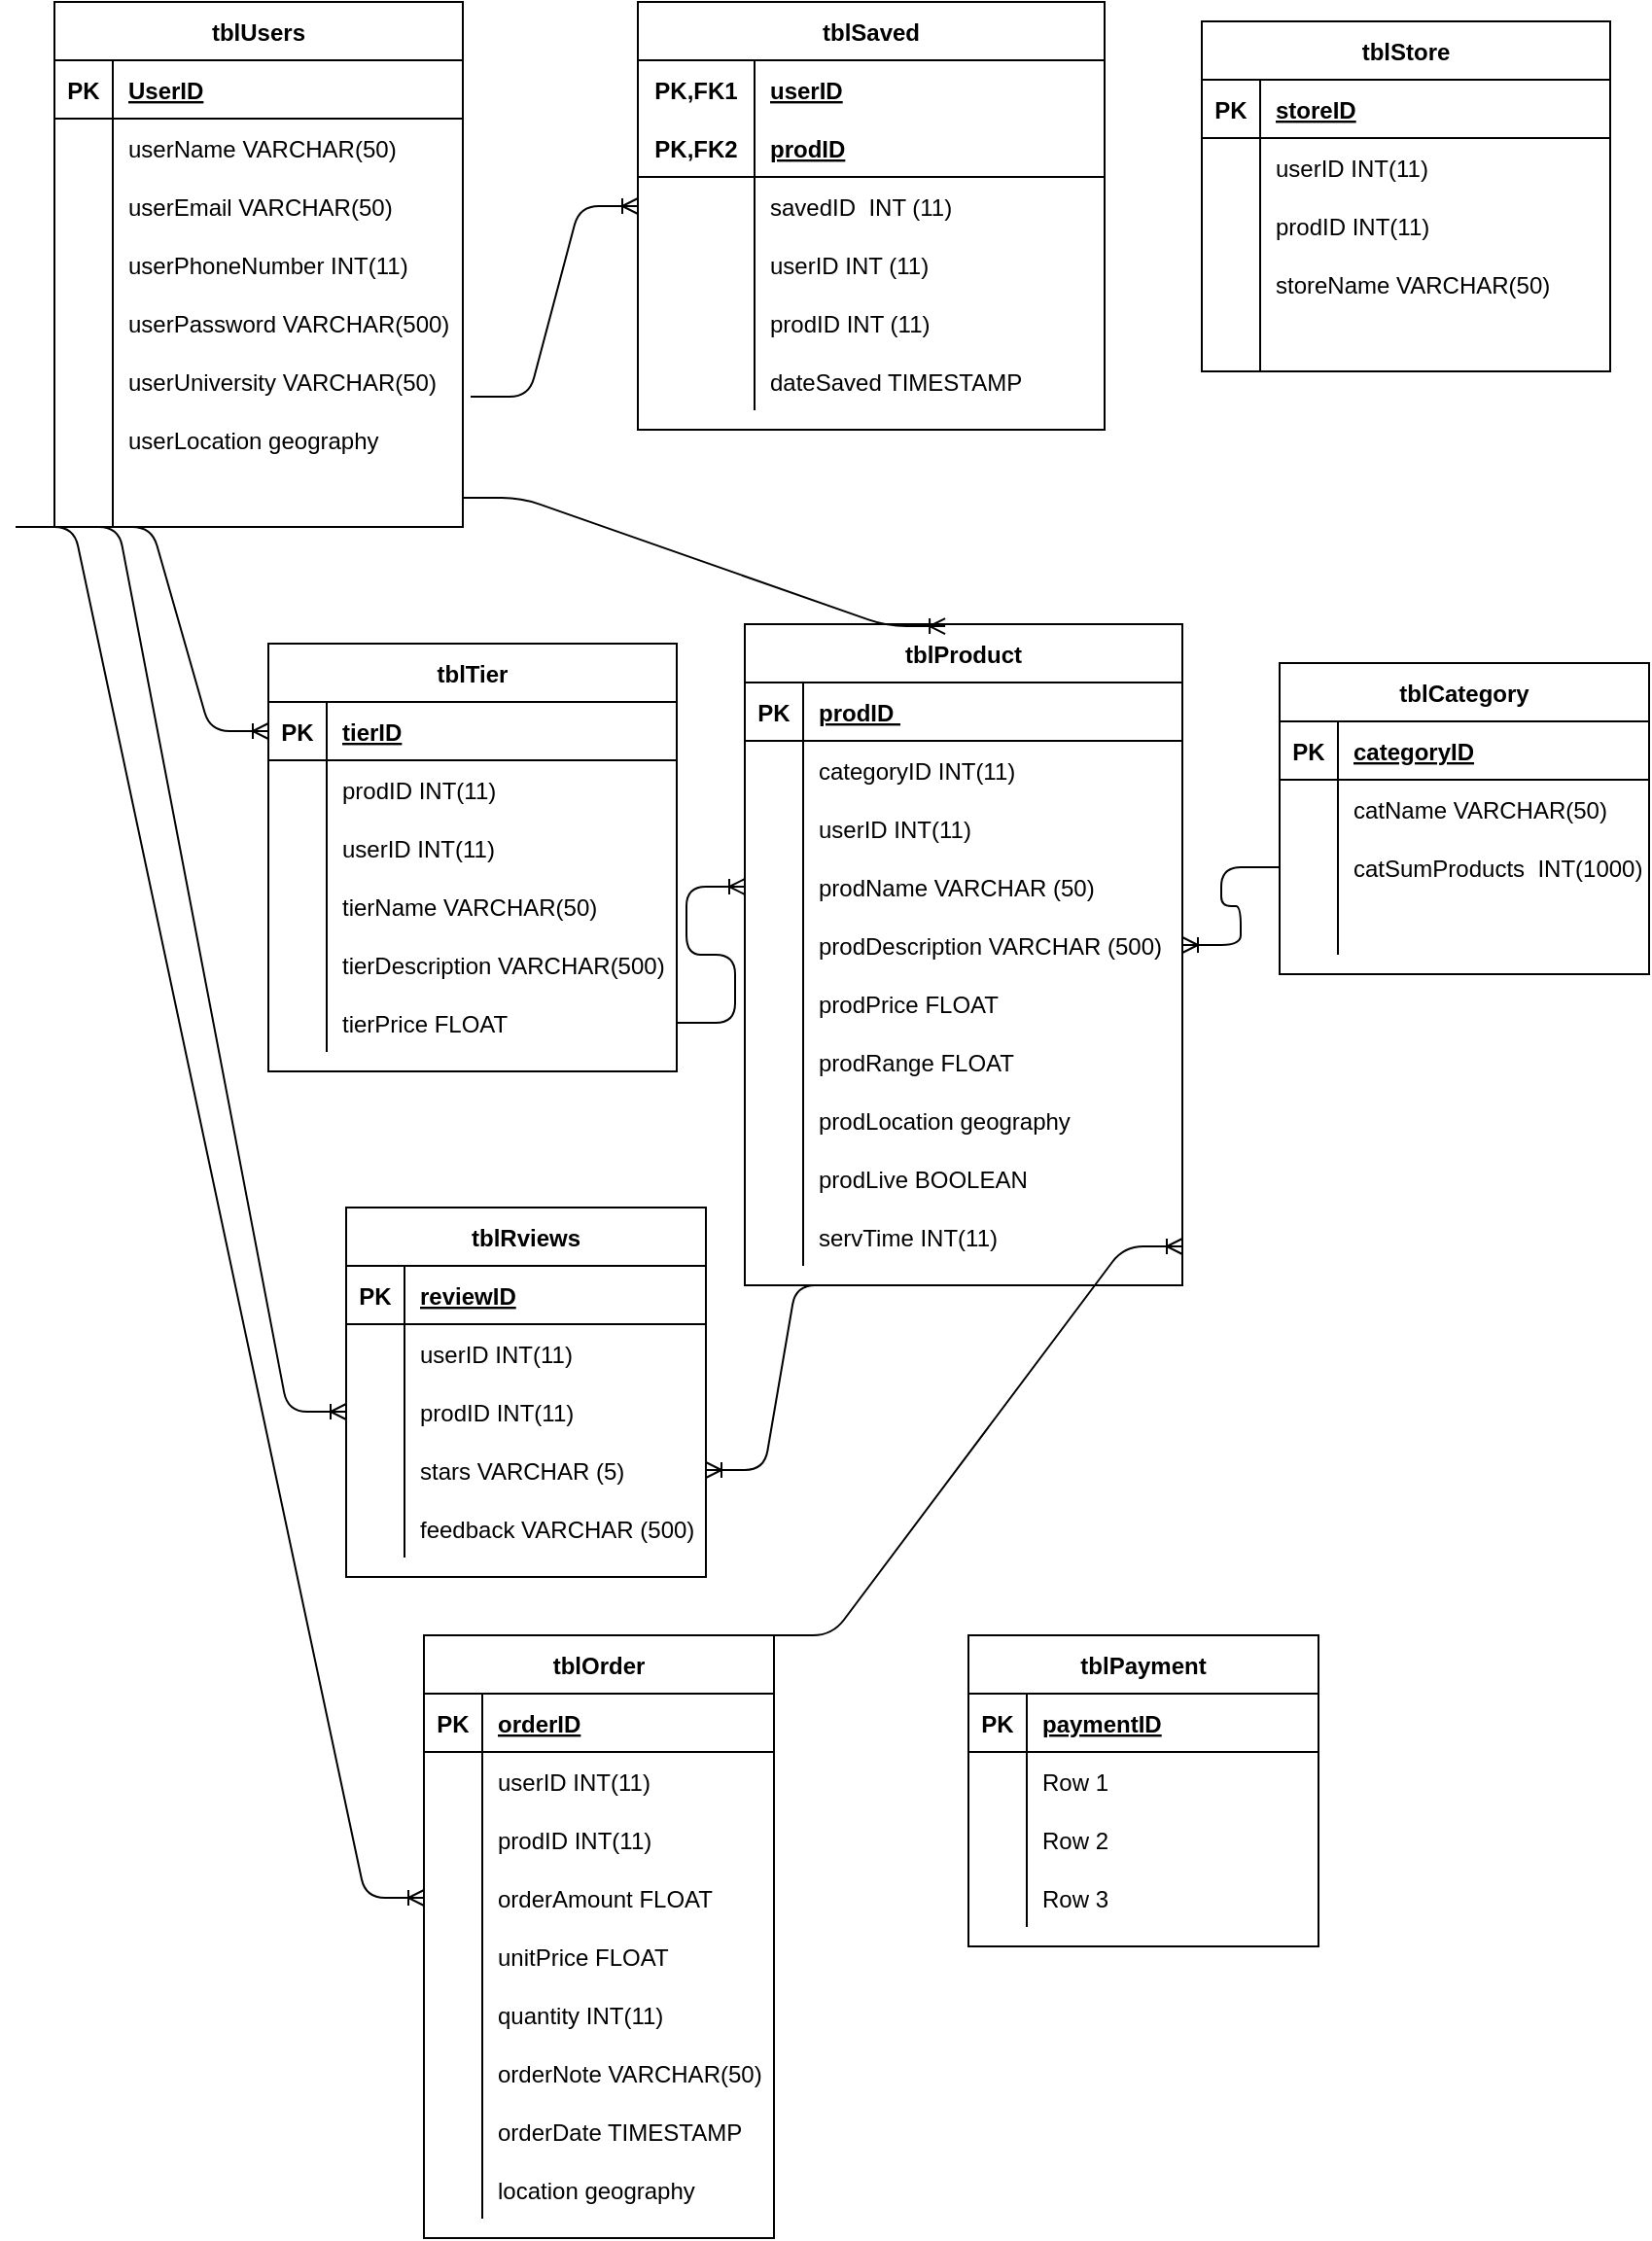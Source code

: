 <mxfile version="14.9.3" type="github">
  <diagram id="fBKo5sXfGQY_q-hxMvpM" name="Page-1">
    <mxGraphModel dx="1718" dy="482" grid="1" gridSize="10" guides="1" tooltips="1" connect="1" arrows="1" fold="1" page="1" pageScale="1" pageWidth="850" pageHeight="1100" math="0" shadow="0">
      <root>
        <mxCell id="0" />
        <mxCell id="1" parent="0" />
        <mxCell id="jsgp8Io5BWECslSWmgJ6-14" value="tblUsers" style="shape=table;startSize=30;container=1;collapsible=1;childLayout=tableLayout;fixedRows=1;rowLines=0;fontStyle=1;align=center;resizeLast=1;" vertex="1" parent="1">
          <mxGeometry x="20" y="40" width="210" height="270" as="geometry" />
        </mxCell>
        <mxCell id="jsgp8Io5BWECslSWmgJ6-15" value="" style="shape=partialRectangle;collapsible=0;dropTarget=0;pointerEvents=0;fillColor=none;top=0;left=0;bottom=1;right=0;points=[[0,0.5],[1,0.5]];portConstraint=eastwest;" vertex="1" parent="jsgp8Io5BWECslSWmgJ6-14">
          <mxGeometry y="30" width="210" height="30" as="geometry" />
        </mxCell>
        <mxCell id="jsgp8Io5BWECslSWmgJ6-16" value="PK" style="shape=partialRectangle;connectable=0;fillColor=none;top=0;left=0;bottom=0;right=0;fontStyle=1;overflow=hidden;" vertex="1" parent="jsgp8Io5BWECslSWmgJ6-15">
          <mxGeometry width="30" height="30" as="geometry" />
        </mxCell>
        <mxCell id="jsgp8Io5BWECslSWmgJ6-17" value="UserID" style="shape=partialRectangle;connectable=0;fillColor=none;top=0;left=0;bottom=0;right=0;align=left;spacingLeft=6;fontStyle=5;overflow=hidden;" vertex="1" parent="jsgp8Io5BWECslSWmgJ6-15">
          <mxGeometry x="30" width="180" height="30" as="geometry" />
        </mxCell>
        <mxCell id="jsgp8Io5BWECslSWmgJ6-18" value="" style="shape=partialRectangle;collapsible=0;dropTarget=0;pointerEvents=0;fillColor=none;top=0;left=0;bottom=0;right=0;points=[[0,0.5],[1,0.5]];portConstraint=eastwest;" vertex="1" parent="jsgp8Io5BWECslSWmgJ6-14">
          <mxGeometry y="60" width="210" height="30" as="geometry" />
        </mxCell>
        <mxCell id="jsgp8Io5BWECslSWmgJ6-19" value="" style="shape=partialRectangle;connectable=0;fillColor=none;top=0;left=0;bottom=0;right=0;editable=1;overflow=hidden;" vertex="1" parent="jsgp8Io5BWECslSWmgJ6-18">
          <mxGeometry width="30" height="30" as="geometry" />
        </mxCell>
        <mxCell id="jsgp8Io5BWECslSWmgJ6-20" value="userName VARCHAR(50)" style="shape=partialRectangle;connectable=0;fillColor=none;top=0;left=0;bottom=0;right=0;align=left;spacingLeft=6;overflow=hidden;" vertex="1" parent="jsgp8Io5BWECslSWmgJ6-18">
          <mxGeometry x="30" width="180" height="30" as="geometry" />
        </mxCell>
        <mxCell id="jsgp8Io5BWECslSWmgJ6-21" value="" style="shape=partialRectangle;collapsible=0;dropTarget=0;pointerEvents=0;fillColor=none;top=0;left=0;bottom=0;right=0;points=[[0,0.5],[1,0.5]];portConstraint=eastwest;" vertex="1" parent="jsgp8Io5BWECslSWmgJ6-14">
          <mxGeometry y="90" width="210" height="30" as="geometry" />
        </mxCell>
        <mxCell id="jsgp8Io5BWECslSWmgJ6-22" value="" style="shape=partialRectangle;connectable=0;fillColor=none;top=0;left=0;bottom=0;right=0;editable=1;overflow=hidden;" vertex="1" parent="jsgp8Io5BWECslSWmgJ6-21">
          <mxGeometry width="30" height="30" as="geometry" />
        </mxCell>
        <mxCell id="jsgp8Io5BWECslSWmgJ6-23" value="userEmail VARCHAR(50)" style="shape=partialRectangle;connectable=0;fillColor=none;top=0;left=0;bottom=0;right=0;align=left;spacingLeft=6;overflow=hidden;" vertex="1" parent="jsgp8Io5BWECslSWmgJ6-21">
          <mxGeometry x="30" width="180" height="30" as="geometry" />
        </mxCell>
        <mxCell id="jsgp8Io5BWECslSWmgJ6-24" value="" style="shape=partialRectangle;collapsible=0;dropTarget=0;pointerEvents=0;fillColor=none;top=0;left=0;bottom=0;right=0;points=[[0,0.5],[1,0.5]];portConstraint=eastwest;" vertex="1" parent="jsgp8Io5BWECslSWmgJ6-14">
          <mxGeometry y="120" width="210" height="30" as="geometry" />
        </mxCell>
        <mxCell id="jsgp8Io5BWECslSWmgJ6-25" value="" style="shape=partialRectangle;connectable=0;fillColor=none;top=0;left=0;bottom=0;right=0;editable=1;overflow=hidden;" vertex="1" parent="jsgp8Io5BWECslSWmgJ6-24">
          <mxGeometry width="30" height="30" as="geometry" />
        </mxCell>
        <mxCell id="jsgp8Io5BWECslSWmgJ6-26" value="userPhoneNumber INT(11)" style="shape=partialRectangle;connectable=0;fillColor=none;top=0;left=0;bottom=0;right=0;align=left;spacingLeft=6;overflow=hidden;" vertex="1" parent="jsgp8Io5BWECslSWmgJ6-24">
          <mxGeometry x="30" width="180" height="30" as="geometry" />
        </mxCell>
        <mxCell id="jsgp8Io5BWECslSWmgJ6-40" value="" style="shape=partialRectangle;collapsible=0;dropTarget=0;pointerEvents=0;fillColor=none;top=0;left=0;bottom=0;right=0;points=[[0,0.5],[1,0.5]];portConstraint=eastwest;" vertex="1" parent="jsgp8Io5BWECslSWmgJ6-14">
          <mxGeometry y="150" width="210" height="30" as="geometry" />
        </mxCell>
        <mxCell id="jsgp8Io5BWECslSWmgJ6-41" value="" style="shape=partialRectangle;connectable=0;fillColor=none;top=0;left=0;bottom=0;right=0;editable=1;overflow=hidden;" vertex="1" parent="jsgp8Io5BWECslSWmgJ6-40">
          <mxGeometry width="30" height="30" as="geometry" />
        </mxCell>
        <mxCell id="jsgp8Io5BWECslSWmgJ6-42" value="userPassword VARCHAR(500)" style="shape=partialRectangle;connectable=0;fillColor=none;top=0;left=0;bottom=0;right=0;align=left;spacingLeft=6;overflow=hidden;" vertex="1" parent="jsgp8Io5BWECslSWmgJ6-40">
          <mxGeometry x="30" width="180" height="30" as="geometry" />
        </mxCell>
        <mxCell id="jsgp8Io5BWECslSWmgJ6-43" value="" style="shape=partialRectangle;collapsible=0;dropTarget=0;pointerEvents=0;fillColor=none;top=0;left=0;bottom=0;right=0;points=[[0,0.5],[1,0.5]];portConstraint=eastwest;" vertex="1" parent="jsgp8Io5BWECslSWmgJ6-14">
          <mxGeometry y="180" width="210" height="30" as="geometry" />
        </mxCell>
        <mxCell id="jsgp8Io5BWECslSWmgJ6-44" value="" style="shape=partialRectangle;connectable=0;fillColor=none;top=0;left=0;bottom=0;right=0;editable=1;overflow=hidden;" vertex="1" parent="jsgp8Io5BWECslSWmgJ6-43">
          <mxGeometry width="30" height="30" as="geometry" />
        </mxCell>
        <mxCell id="jsgp8Io5BWECslSWmgJ6-45" value="userUniversity VARCHAR(50)" style="shape=partialRectangle;connectable=0;fillColor=none;top=0;left=0;bottom=0;right=0;align=left;spacingLeft=6;overflow=hidden;" vertex="1" parent="jsgp8Io5BWECslSWmgJ6-43">
          <mxGeometry x="30" width="180" height="30" as="geometry" />
        </mxCell>
        <mxCell id="jsgp8Io5BWECslSWmgJ6-46" value="" style="shape=partialRectangle;collapsible=0;dropTarget=0;pointerEvents=0;fillColor=none;top=0;left=0;bottom=0;right=0;points=[[0,0.5],[1,0.5]];portConstraint=eastwest;" vertex="1" parent="jsgp8Io5BWECslSWmgJ6-14">
          <mxGeometry y="210" width="210" height="30" as="geometry" />
        </mxCell>
        <mxCell id="jsgp8Io5BWECslSWmgJ6-47" value="" style="shape=partialRectangle;connectable=0;fillColor=none;top=0;left=0;bottom=0;right=0;editable=1;overflow=hidden;" vertex="1" parent="jsgp8Io5BWECslSWmgJ6-46">
          <mxGeometry width="30" height="30" as="geometry" />
        </mxCell>
        <mxCell id="jsgp8Io5BWECslSWmgJ6-48" value="userLocation geography" style="shape=partialRectangle;connectable=0;fillColor=none;top=0;left=0;bottom=0;right=0;align=left;spacingLeft=6;overflow=hidden;" vertex="1" parent="jsgp8Io5BWECslSWmgJ6-46">
          <mxGeometry x="30" width="180" height="30" as="geometry" />
        </mxCell>
        <mxCell id="jsgp8Io5BWECslSWmgJ6-49" value="" style="shape=partialRectangle;collapsible=0;dropTarget=0;pointerEvents=0;fillColor=none;top=0;left=0;bottom=0;right=0;points=[[0,0.5],[1,0.5]];portConstraint=eastwest;" vertex="1" parent="jsgp8Io5BWECslSWmgJ6-14">
          <mxGeometry y="240" width="210" height="30" as="geometry" />
        </mxCell>
        <mxCell id="jsgp8Io5BWECslSWmgJ6-50" value="" style="shape=partialRectangle;connectable=0;fillColor=none;top=0;left=0;bottom=0;right=0;editable=1;overflow=hidden;" vertex="1" parent="jsgp8Io5BWECslSWmgJ6-49">
          <mxGeometry width="30" height="30" as="geometry" />
        </mxCell>
        <mxCell id="jsgp8Io5BWECslSWmgJ6-51" value="" style="shape=partialRectangle;connectable=0;fillColor=none;top=0;left=0;bottom=0;right=0;align=left;spacingLeft=6;overflow=hidden;" vertex="1" parent="jsgp8Io5BWECslSWmgJ6-49">
          <mxGeometry x="30" width="180" height="30" as="geometry" />
        </mxCell>
        <mxCell id="jsgp8Io5BWECslSWmgJ6-27" value="tblSaved" style="shape=table;startSize=30;container=1;collapsible=1;childLayout=tableLayout;fixedRows=1;rowLines=0;fontStyle=1;align=center;resizeLast=1;" vertex="1" parent="1">
          <mxGeometry x="320" y="40" width="240" height="220" as="geometry" />
        </mxCell>
        <mxCell id="jsgp8Io5BWECslSWmgJ6-28" value="" style="shape=partialRectangle;collapsible=0;dropTarget=0;pointerEvents=0;fillColor=none;top=0;left=0;bottom=0;right=0;points=[[0,0.5],[1,0.5]];portConstraint=eastwest;" vertex="1" parent="jsgp8Io5BWECslSWmgJ6-27">
          <mxGeometry y="30" width="240" height="30" as="geometry" />
        </mxCell>
        <mxCell id="jsgp8Io5BWECslSWmgJ6-29" value="PK,FK1" style="shape=partialRectangle;connectable=0;fillColor=none;top=0;left=0;bottom=0;right=0;fontStyle=1;overflow=hidden;" vertex="1" parent="jsgp8Io5BWECslSWmgJ6-28">
          <mxGeometry width="60" height="30" as="geometry" />
        </mxCell>
        <mxCell id="jsgp8Io5BWECslSWmgJ6-30" value="userID" style="shape=partialRectangle;connectable=0;fillColor=none;top=0;left=0;bottom=0;right=0;align=left;spacingLeft=6;fontStyle=5;overflow=hidden;" vertex="1" parent="jsgp8Io5BWECslSWmgJ6-28">
          <mxGeometry x="60" width="180" height="30" as="geometry" />
        </mxCell>
        <mxCell id="jsgp8Io5BWECslSWmgJ6-31" value="" style="shape=partialRectangle;collapsible=0;dropTarget=0;pointerEvents=0;fillColor=none;top=0;left=0;bottom=1;right=0;points=[[0,0.5],[1,0.5]];portConstraint=eastwest;" vertex="1" parent="jsgp8Io5BWECslSWmgJ6-27">
          <mxGeometry y="60" width="240" height="30" as="geometry" />
        </mxCell>
        <mxCell id="jsgp8Io5BWECslSWmgJ6-32" value="PK,FK2" style="shape=partialRectangle;connectable=0;fillColor=none;top=0;left=0;bottom=0;right=0;fontStyle=1;overflow=hidden;" vertex="1" parent="jsgp8Io5BWECslSWmgJ6-31">
          <mxGeometry width="60" height="30" as="geometry" />
        </mxCell>
        <mxCell id="jsgp8Io5BWECslSWmgJ6-33" value="prodID" style="shape=partialRectangle;connectable=0;fillColor=none;top=0;left=0;bottom=0;right=0;align=left;spacingLeft=6;fontStyle=5;overflow=hidden;" vertex="1" parent="jsgp8Io5BWECslSWmgJ6-31">
          <mxGeometry x="60" width="180" height="30" as="geometry" />
        </mxCell>
        <mxCell id="jsgp8Io5BWECslSWmgJ6-34" value="" style="shape=partialRectangle;collapsible=0;dropTarget=0;pointerEvents=0;fillColor=none;top=0;left=0;bottom=0;right=0;points=[[0,0.5],[1,0.5]];portConstraint=eastwest;" vertex="1" parent="jsgp8Io5BWECslSWmgJ6-27">
          <mxGeometry y="90" width="240" height="30" as="geometry" />
        </mxCell>
        <mxCell id="jsgp8Io5BWECslSWmgJ6-35" value="" style="shape=partialRectangle;connectable=0;fillColor=none;top=0;left=0;bottom=0;right=0;editable=1;overflow=hidden;" vertex="1" parent="jsgp8Io5BWECslSWmgJ6-34">
          <mxGeometry width="60" height="30" as="geometry" />
        </mxCell>
        <mxCell id="jsgp8Io5BWECslSWmgJ6-36" value="savedID  INT (11)" style="shape=partialRectangle;connectable=0;fillColor=none;top=0;left=0;bottom=0;right=0;align=left;spacingLeft=6;overflow=hidden;" vertex="1" parent="jsgp8Io5BWECslSWmgJ6-34">
          <mxGeometry x="60" width="180" height="30" as="geometry" />
        </mxCell>
        <mxCell id="jsgp8Io5BWECslSWmgJ6-37" value="" style="shape=partialRectangle;collapsible=0;dropTarget=0;pointerEvents=0;fillColor=none;top=0;left=0;bottom=0;right=0;points=[[0,0.5],[1,0.5]];portConstraint=eastwest;" vertex="1" parent="jsgp8Io5BWECslSWmgJ6-27">
          <mxGeometry y="120" width="240" height="30" as="geometry" />
        </mxCell>
        <mxCell id="jsgp8Io5BWECslSWmgJ6-38" value="" style="shape=partialRectangle;connectable=0;fillColor=none;top=0;left=0;bottom=0;right=0;editable=1;overflow=hidden;" vertex="1" parent="jsgp8Io5BWECslSWmgJ6-37">
          <mxGeometry width="60" height="30" as="geometry" />
        </mxCell>
        <mxCell id="jsgp8Io5BWECslSWmgJ6-39" value="userID INT (11)" style="shape=partialRectangle;connectable=0;fillColor=none;top=0;left=0;bottom=0;right=0;align=left;spacingLeft=6;overflow=hidden;" vertex="1" parent="jsgp8Io5BWECslSWmgJ6-37">
          <mxGeometry x="60" width="180" height="30" as="geometry" />
        </mxCell>
        <mxCell id="jsgp8Io5BWECslSWmgJ6-65" value="" style="shape=partialRectangle;collapsible=0;dropTarget=0;pointerEvents=0;fillColor=none;top=0;left=0;bottom=0;right=0;points=[[0,0.5],[1,0.5]];portConstraint=eastwest;" vertex="1" parent="jsgp8Io5BWECslSWmgJ6-27">
          <mxGeometry y="150" width="240" height="30" as="geometry" />
        </mxCell>
        <mxCell id="jsgp8Io5BWECslSWmgJ6-66" value="" style="shape=partialRectangle;connectable=0;fillColor=none;top=0;left=0;bottom=0;right=0;editable=1;overflow=hidden;" vertex="1" parent="jsgp8Io5BWECslSWmgJ6-65">
          <mxGeometry width="60" height="30" as="geometry" />
        </mxCell>
        <mxCell id="jsgp8Io5BWECslSWmgJ6-67" value="prodID INT (11)" style="shape=partialRectangle;connectable=0;fillColor=none;top=0;left=0;bottom=0;right=0;align=left;spacingLeft=6;overflow=hidden;" vertex="1" parent="jsgp8Io5BWECslSWmgJ6-65">
          <mxGeometry x="60" width="180" height="30" as="geometry" />
        </mxCell>
        <mxCell id="jsgp8Io5BWECslSWmgJ6-68" value="" style="shape=partialRectangle;collapsible=0;dropTarget=0;pointerEvents=0;fillColor=none;top=0;left=0;bottom=0;right=0;points=[[0,0.5],[1,0.5]];portConstraint=eastwest;" vertex="1" parent="jsgp8Io5BWECslSWmgJ6-27">
          <mxGeometry y="180" width="240" height="30" as="geometry" />
        </mxCell>
        <mxCell id="jsgp8Io5BWECslSWmgJ6-69" value="" style="shape=partialRectangle;connectable=0;fillColor=none;top=0;left=0;bottom=0;right=0;editable=1;overflow=hidden;" vertex="1" parent="jsgp8Io5BWECslSWmgJ6-68">
          <mxGeometry width="60" height="30" as="geometry" />
        </mxCell>
        <mxCell id="jsgp8Io5BWECslSWmgJ6-70" value="dateSaved TIMESTAMP " style="shape=partialRectangle;connectable=0;fillColor=none;top=0;left=0;bottom=0;right=0;align=left;spacingLeft=6;overflow=hidden;" vertex="1" parent="jsgp8Io5BWECslSWmgJ6-68">
          <mxGeometry x="60" width="180" height="30" as="geometry" />
        </mxCell>
        <mxCell id="jsgp8Io5BWECslSWmgJ6-52" value="tblPayment" style="shape=table;startSize=30;container=1;collapsible=1;childLayout=tableLayout;fixedRows=1;rowLines=0;fontStyle=1;align=center;resizeLast=1;" vertex="1" parent="1">
          <mxGeometry x="490" y="880" width="180" height="160" as="geometry" />
        </mxCell>
        <mxCell id="jsgp8Io5BWECslSWmgJ6-53" value="" style="shape=partialRectangle;collapsible=0;dropTarget=0;pointerEvents=0;fillColor=none;top=0;left=0;bottom=1;right=0;points=[[0,0.5],[1,0.5]];portConstraint=eastwest;" vertex="1" parent="jsgp8Io5BWECslSWmgJ6-52">
          <mxGeometry y="30" width="180" height="30" as="geometry" />
        </mxCell>
        <mxCell id="jsgp8Io5BWECslSWmgJ6-54" value="PK" style="shape=partialRectangle;connectable=0;fillColor=none;top=0;left=0;bottom=0;right=0;fontStyle=1;overflow=hidden;" vertex="1" parent="jsgp8Io5BWECslSWmgJ6-53">
          <mxGeometry width="30" height="30" as="geometry" />
        </mxCell>
        <mxCell id="jsgp8Io5BWECslSWmgJ6-55" value="paymentID" style="shape=partialRectangle;connectable=0;fillColor=none;top=0;left=0;bottom=0;right=0;align=left;spacingLeft=6;fontStyle=5;overflow=hidden;" vertex="1" parent="jsgp8Io5BWECslSWmgJ6-53">
          <mxGeometry x="30" width="150" height="30" as="geometry" />
        </mxCell>
        <mxCell id="jsgp8Io5BWECslSWmgJ6-56" value="" style="shape=partialRectangle;collapsible=0;dropTarget=0;pointerEvents=0;fillColor=none;top=0;left=0;bottom=0;right=0;points=[[0,0.5],[1,0.5]];portConstraint=eastwest;" vertex="1" parent="jsgp8Io5BWECslSWmgJ6-52">
          <mxGeometry y="60" width="180" height="30" as="geometry" />
        </mxCell>
        <mxCell id="jsgp8Io5BWECslSWmgJ6-57" value="" style="shape=partialRectangle;connectable=0;fillColor=none;top=0;left=0;bottom=0;right=0;editable=1;overflow=hidden;" vertex="1" parent="jsgp8Io5BWECslSWmgJ6-56">
          <mxGeometry width="30" height="30" as="geometry" />
        </mxCell>
        <mxCell id="jsgp8Io5BWECslSWmgJ6-58" value="Row 1" style="shape=partialRectangle;connectable=0;fillColor=none;top=0;left=0;bottom=0;right=0;align=left;spacingLeft=6;overflow=hidden;" vertex="1" parent="jsgp8Io5BWECslSWmgJ6-56">
          <mxGeometry x="30" width="150" height="30" as="geometry" />
        </mxCell>
        <mxCell id="jsgp8Io5BWECslSWmgJ6-59" value="" style="shape=partialRectangle;collapsible=0;dropTarget=0;pointerEvents=0;fillColor=none;top=0;left=0;bottom=0;right=0;points=[[0,0.5],[1,0.5]];portConstraint=eastwest;" vertex="1" parent="jsgp8Io5BWECslSWmgJ6-52">
          <mxGeometry y="90" width="180" height="30" as="geometry" />
        </mxCell>
        <mxCell id="jsgp8Io5BWECslSWmgJ6-60" value="" style="shape=partialRectangle;connectable=0;fillColor=none;top=0;left=0;bottom=0;right=0;editable=1;overflow=hidden;" vertex="1" parent="jsgp8Io5BWECslSWmgJ6-59">
          <mxGeometry width="30" height="30" as="geometry" />
        </mxCell>
        <mxCell id="jsgp8Io5BWECslSWmgJ6-61" value="Row 2" style="shape=partialRectangle;connectable=0;fillColor=none;top=0;left=0;bottom=0;right=0;align=left;spacingLeft=6;overflow=hidden;" vertex="1" parent="jsgp8Io5BWECslSWmgJ6-59">
          <mxGeometry x="30" width="150" height="30" as="geometry" />
        </mxCell>
        <mxCell id="jsgp8Io5BWECslSWmgJ6-62" value="" style="shape=partialRectangle;collapsible=0;dropTarget=0;pointerEvents=0;fillColor=none;top=0;left=0;bottom=0;right=0;points=[[0,0.5],[1,0.5]];portConstraint=eastwest;" vertex="1" parent="jsgp8Io5BWECslSWmgJ6-52">
          <mxGeometry y="120" width="180" height="30" as="geometry" />
        </mxCell>
        <mxCell id="jsgp8Io5BWECslSWmgJ6-63" value="" style="shape=partialRectangle;connectable=0;fillColor=none;top=0;left=0;bottom=0;right=0;editable=1;overflow=hidden;" vertex="1" parent="jsgp8Io5BWECslSWmgJ6-62">
          <mxGeometry width="30" height="30" as="geometry" />
        </mxCell>
        <mxCell id="jsgp8Io5BWECslSWmgJ6-64" value="Row 3" style="shape=partialRectangle;connectable=0;fillColor=none;top=0;left=0;bottom=0;right=0;align=left;spacingLeft=6;overflow=hidden;" vertex="1" parent="jsgp8Io5BWECslSWmgJ6-62">
          <mxGeometry x="30" width="150" height="30" as="geometry" />
        </mxCell>
        <mxCell id="jsgp8Io5BWECslSWmgJ6-72" value="" style="edgeStyle=entityRelationEdgeStyle;fontSize=12;html=1;endArrow=ERoneToMany;exitX=1.019;exitY=0.767;exitDx=0;exitDy=0;exitPerimeter=0;entryX=0;entryY=0.5;entryDx=0;entryDy=0;" edge="1" parent="1" source="jsgp8Io5BWECslSWmgJ6-43" target="jsgp8Io5BWECslSWmgJ6-34">
          <mxGeometry width="100" height="100" relative="1" as="geometry">
            <mxPoint x="290" y="240" as="sourcePoint" />
            <mxPoint x="390" y="140" as="targetPoint" />
          </mxGeometry>
        </mxCell>
        <mxCell id="jsgp8Io5BWECslSWmgJ6-86" value="tblProduct" style="shape=table;startSize=30;container=1;collapsible=1;childLayout=tableLayout;fixedRows=1;rowLines=0;fontStyle=1;align=center;resizeLast=1;" vertex="1" parent="1">
          <mxGeometry x="375" y="360" width="225" height="340" as="geometry" />
        </mxCell>
        <mxCell id="jsgp8Io5BWECslSWmgJ6-87" value="" style="shape=partialRectangle;collapsible=0;dropTarget=0;pointerEvents=0;fillColor=none;top=0;left=0;bottom=1;right=0;points=[[0,0.5],[1,0.5]];portConstraint=eastwest;" vertex="1" parent="jsgp8Io5BWECslSWmgJ6-86">
          <mxGeometry y="30" width="225" height="30" as="geometry" />
        </mxCell>
        <mxCell id="jsgp8Io5BWECslSWmgJ6-88" value="PK" style="shape=partialRectangle;connectable=0;fillColor=none;top=0;left=0;bottom=0;right=0;fontStyle=1;overflow=hidden;" vertex="1" parent="jsgp8Io5BWECslSWmgJ6-87">
          <mxGeometry width="30" height="30" as="geometry" />
        </mxCell>
        <mxCell id="jsgp8Io5BWECslSWmgJ6-89" value="prodID " style="shape=partialRectangle;connectable=0;fillColor=none;top=0;left=0;bottom=0;right=0;align=left;spacingLeft=6;fontStyle=5;overflow=hidden;" vertex="1" parent="jsgp8Io5BWECslSWmgJ6-87">
          <mxGeometry x="30" width="195" height="30" as="geometry" />
        </mxCell>
        <mxCell id="jsgp8Io5BWECslSWmgJ6-90" value="" style="shape=partialRectangle;collapsible=0;dropTarget=0;pointerEvents=0;fillColor=none;top=0;left=0;bottom=0;right=0;points=[[0,0.5],[1,0.5]];portConstraint=eastwest;" vertex="1" parent="jsgp8Io5BWECslSWmgJ6-86">
          <mxGeometry y="60" width="225" height="30" as="geometry" />
        </mxCell>
        <mxCell id="jsgp8Io5BWECslSWmgJ6-91" value="" style="shape=partialRectangle;connectable=0;fillColor=none;top=0;left=0;bottom=0;right=0;editable=1;overflow=hidden;" vertex="1" parent="jsgp8Io5BWECslSWmgJ6-90">
          <mxGeometry width="30" height="30" as="geometry" />
        </mxCell>
        <mxCell id="jsgp8Io5BWECslSWmgJ6-92" value="categoryID INT(11)" style="shape=partialRectangle;connectable=0;fillColor=none;top=0;left=0;bottom=0;right=0;align=left;spacingLeft=6;overflow=hidden;" vertex="1" parent="jsgp8Io5BWECslSWmgJ6-90">
          <mxGeometry x="30" width="195" height="30" as="geometry" />
        </mxCell>
        <mxCell id="jsgp8Io5BWECslSWmgJ6-99" value="" style="shape=partialRectangle;collapsible=0;dropTarget=0;pointerEvents=0;fillColor=none;top=0;left=0;bottom=0;right=0;points=[[0,0.5],[1,0.5]];portConstraint=eastwest;" vertex="1" parent="jsgp8Io5BWECslSWmgJ6-86">
          <mxGeometry y="90" width="225" height="30" as="geometry" />
        </mxCell>
        <mxCell id="jsgp8Io5BWECslSWmgJ6-100" value="" style="shape=partialRectangle;connectable=0;fillColor=none;top=0;left=0;bottom=0;right=0;editable=1;overflow=hidden;" vertex="1" parent="jsgp8Io5BWECslSWmgJ6-99">
          <mxGeometry width="30" height="30" as="geometry" />
        </mxCell>
        <mxCell id="jsgp8Io5BWECslSWmgJ6-101" value="userID INT(11)" style="shape=partialRectangle;connectable=0;fillColor=none;top=0;left=0;bottom=0;right=0;align=left;spacingLeft=6;overflow=hidden;" vertex="1" parent="jsgp8Io5BWECslSWmgJ6-99">
          <mxGeometry x="30" width="195" height="30" as="geometry" />
        </mxCell>
        <mxCell id="jsgp8Io5BWECslSWmgJ6-93" value="" style="shape=partialRectangle;collapsible=0;dropTarget=0;pointerEvents=0;fillColor=none;top=0;left=0;bottom=0;right=0;points=[[0,0.5],[1,0.5]];portConstraint=eastwest;" vertex="1" parent="jsgp8Io5BWECslSWmgJ6-86">
          <mxGeometry y="120" width="225" height="30" as="geometry" />
        </mxCell>
        <mxCell id="jsgp8Io5BWECslSWmgJ6-94" value="" style="shape=partialRectangle;connectable=0;fillColor=none;top=0;left=0;bottom=0;right=0;editable=1;overflow=hidden;" vertex="1" parent="jsgp8Io5BWECslSWmgJ6-93">
          <mxGeometry width="30" height="30" as="geometry" />
        </mxCell>
        <mxCell id="jsgp8Io5BWECslSWmgJ6-95" value="prodName VARCHAR (50)" style="shape=partialRectangle;connectable=0;fillColor=none;top=0;left=0;bottom=0;right=0;align=left;spacingLeft=6;overflow=hidden;" vertex="1" parent="jsgp8Io5BWECslSWmgJ6-93">
          <mxGeometry x="30" width="195" height="30" as="geometry" />
        </mxCell>
        <mxCell id="jsgp8Io5BWECslSWmgJ6-102" value="" style="shape=partialRectangle;collapsible=0;dropTarget=0;pointerEvents=0;fillColor=none;top=0;left=0;bottom=0;right=0;points=[[0,0.5],[1,0.5]];portConstraint=eastwest;" vertex="1" parent="jsgp8Io5BWECslSWmgJ6-86">
          <mxGeometry y="150" width="225" height="30" as="geometry" />
        </mxCell>
        <mxCell id="jsgp8Io5BWECslSWmgJ6-103" value="" style="shape=partialRectangle;connectable=0;fillColor=none;top=0;left=0;bottom=0;right=0;editable=1;overflow=hidden;" vertex="1" parent="jsgp8Io5BWECslSWmgJ6-102">
          <mxGeometry width="30" height="30" as="geometry" />
        </mxCell>
        <mxCell id="jsgp8Io5BWECslSWmgJ6-104" value="prodDescription VARCHAR (500)" style="shape=partialRectangle;connectable=0;fillColor=none;top=0;left=0;bottom=0;right=0;align=left;spacingLeft=6;overflow=hidden;" vertex="1" parent="jsgp8Io5BWECslSWmgJ6-102">
          <mxGeometry x="30" width="195" height="30" as="geometry" />
        </mxCell>
        <mxCell id="jsgp8Io5BWECslSWmgJ6-96" value="" style="shape=partialRectangle;collapsible=0;dropTarget=0;pointerEvents=0;fillColor=none;top=0;left=0;bottom=0;right=0;points=[[0,0.5],[1,0.5]];portConstraint=eastwest;" vertex="1" parent="jsgp8Io5BWECslSWmgJ6-86">
          <mxGeometry y="180" width="225" height="30" as="geometry" />
        </mxCell>
        <mxCell id="jsgp8Io5BWECslSWmgJ6-97" value="" style="shape=partialRectangle;connectable=0;fillColor=none;top=0;left=0;bottom=0;right=0;editable=1;overflow=hidden;" vertex="1" parent="jsgp8Io5BWECslSWmgJ6-96">
          <mxGeometry width="30" height="30" as="geometry" />
        </mxCell>
        <mxCell id="jsgp8Io5BWECslSWmgJ6-98" value="prodPrice FLOAT" style="shape=partialRectangle;connectable=0;fillColor=none;top=0;left=0;bottom=0;right=0;align=left;spacingLeft=6;overflow=hidden;" vertex="1" parent="jsgp8Io5BWECslSWmgJ6-96">
          <mxGeometry x="30" width="195" height="30" as="geometry" />
        </mxCell>
        <mxCell id="jsgp8Io5BWECslSWmgJ6-105" value="" style="shape=partialRectangle;collapsible=0;dropTarget=0;pointerEvents=0;fillColor=none;top=0;left=0;bottom=0;right=0;points=[[0,0.5],[1,0.5]];portConstraint=eastwest;" vertex="1" parent="jsgp8Io5BWECslSWmgJ6-86">
          <mxGeometry y="210" width="225" height="30" as="geometry" />
        </mxCell>
        <mxCell id="jsgp8Io5BWECslSWmgJ6-106" value="" style="shape=partialRectangle;connectable=0;fillColor=none;top=0;left=0;bottom=0;right=0;editable=1;overflow=hidden;" vertex="1" parent="jsgp8Io5BWECslSWmgJ6-105">
          <mxGeometry width="30" height="30" as="geometry" />
        </mxCell>
        <mxCell id="jsgp8Io5BWECslSWmgJ6-107" value="prodRange FLOAT" style="shape=partialRectangle;connectable=0;fillColor=none;top=0;left=0;bottom=0;right=0;align=left;spacingLeft=6;overflow=hidden;" vertex="1" parent="jsgp8Io5BWECslSWmgJ6-105">
          <mxGeometry x="30" width="195" height="30" as="geometry" />
        </mxCell>
        <mxCell id="jsgp8Io5BWECslSWmgJ6-108" value="" style="shape=partialRectangle;collapsible=0;dropTarget=0;pointerEvents=0;fillColor=none;top=0;left=0;bottom=0;right=0;points=[[0,0.5],[1,0.5]];portConstraint=eastwest;" vertex="1" parent="jsgp8Io5BWECslSWmgJ6-86">
          <mxGeometry y="240" width="225" height="30" as="geometry" />
        </mxCell>
        <mxCell id="jsgp8Io5BWECslSWmgJ6-109" value="" style="shape=partialRectangle;connectable=0;fillColor=none;top=0;left=0;bottom=0;right=0;editable=1;overflow=hidden;" vertex="1" parent="jsgp8Io5BWECslSWmgJ6-108">
          <mxGeometry width="30" height="30" as="geometry" />
        </mxCell>
        <mxCell id="jsgp8Io5BWECslSWmgJ6-110" value="prodLocation geography" style="shape=partialRectangle;connectable=0;fillColor=none;top=0;left=0;bottom=0;right=0;align=left;spacingLeft=6;overflow=hidden;" vertex="1" parent="jsgp8Io5BWECslSWmgJ6-108">
          <mxGeometry x="30" width="195" height="30" as="geometry" />
        </mxCell>
        <mxCell id="jsgp8Io5BWECslSWmgJ6-111" value="" style="shape=partialRectangle;collapsible=0;dropTarget=0;pointerEvents=0;fillColor=none;top=0;left=0;bottom=0;right=0;points=[[0,0.5],[1,0.5]];portConstraint=eastwest;" vertex="1" parent="jsgp8Io5BWECslSWmgJ6-86">
          <mxGeometry y="270" width="225" height="30" as="geometry" />
        </mxCell>
        <mxCell id="jsgp8Io5BWECslSWmgJ6-112" value="" style="shape=partialRectangle;connectable=0;fillColor=none;top=0;left=0;bottom=0;right=0;editable=1;overflow=hidden;" vertex="1" parent="jsgp8Io5BWECslSWmgJ6-111">
          <mxGeometry width="30" height="30" as="geometry" />
        </mxCell>
        <mxCell id="jsgp8Io5BWECslSWmgJ6-113" value="prodLive BOOLEAN" style="shape=partialRectangle;connectable=0;fillColor=none;top=0;left=0;bottom=0;right=0;align=left;spacingLeft=6;overflow=hidden;" vertex="1" parent="jsgp8Io5BWECslSWmgJ6-111">
          <mxGeometry x="30" width="195" height="30" as="geometry" />
        </mxCell>
        <mxCell id="jsgp8Io5BWECslSWmgJ6-223" value="" style="shape=partialRectangle;collapsible=0;dropTarget=0;pointerEvents=0;fillColor=none;top=0;left=0;bottom=0;right=0;points=[[0,0.5],[1,0.5]];portConstraint=eastwest;" vertex="1" parent="jsgp8Io5BWECslSWmgJ6-86">
          <mxGeometry y="300" width="225" height="30" as="geometry" />
        </mxCell>
        <mxCell id="jsgp8Io5BWECslSWmgJ6-224" value="" style="shape=partialRectangle;connectable=0;fillColor=none;top=0;left=0;bottom=0;right=0;editable=1;overflow=hidden;" vertex="1" parent="jsgp8Io5BWECslSWmgJ6-223">
          <mxGeometry width="30" height="30" as="geometry" />
        </mxCell>
        <mxCell id="jsgp8Io5BWECslSWmgJ6-225" value="servTime INT(11)" style="shape=partialRectangle;connectable=0;fillColor=none;top=0;left=0;bottom=0;right=0;align=left;spacingLeft=6;overflow=hidden;" vertex="1" parent="jsgp8Io5BWECslSWmgJ6-223">
          <mxGeometry x="30" width="195" height="30" as="geometry" />
        </mxCell>
        <mxCell id="jsgp8Io5BWECslSWmgJ6-114" value="" style="edgeStyle=entityRelationEdgeStyle;fontSize=12;html=1;endArrow=ERoneToMany;entryX=0.458;entryY=0.003;entryDx=0;entryDy=0;entryPerimeter=0;" edge="1" parent="1" source="jsgp8Io5BWECslSWmgJ6-49" target="jsgp8Io5BWECslSWmgJ6-86">
          <mxGeometry width="100" height="100" relative="1" as="geometry">
            <mxPoint x="150" y="309" as="sourcePoint" />
            <mxPoint x="200" y="320" as="targetPoint" />
          </mxGeometry>
        </mxCell>
        <mxCell id="jsgp8Io5BWECslSWmgJ6-115" value="tblCategory" style="shape=table;startSize=30;container=1;collapsible=1;childLayout=tableLayout;fixedRows=1;rowLines=0;fontStyle=1;align=center;resizeLast=1;" vertex="1" parent="1">
          <mxGeometry x="650" y="380" width="190" height="160" as="geometry" />
        </mxCell>
        <mxCell id="jsgp8Io5BWECslSWmgJ6-116" value="" style="shape=partialRectangle;collapsible=0;dropTarget=0;pointerEvents=0;fillColor=none;top=0;left=0;bottom=1;right=0;points=[[0,0.5],[1,0.5]];portConstraint=eastwest;" vertex="1" parent="jsgp8Io5BWECslSWmgJ6-115">
          <mxGeometry y="30" width="190" height="30" as="geometry" />
        </mxCell>
        <mxCell id="jsgp8Io5BWECslSWmgJ6-117" value="PK" style="shape=partialRectangle;connectable=0;fillColor=none;top=0;left=0;bottom=0;right=0;fontStyle=1;overflow=hidden;" vertex="1" parent="jsgp8Io5BWECslSWmgJ6-116">
          <mxGeometry width="30" height="30" as="geometry" />
        </mxCell>
        <mxCell id="jsgp8Io5BWECslSWmgJ6-118" value="categoryID" style="shape=partialRectangle;connectable=0;fillColor=none;top=0;left=0;bottom=0;right=0;align=left;spacingLeft=6;fontStyle=5;overflow=hidden;" vertex="1" parent="jsgp8Io5BWECslSWmgJ6-116">
          <mxGeometry x="30" width="160" height="30" as="geometry" />
        </mxCell>
        <mxCell id="jsgp8Io5BWECslSWmgJ6-119" value="" style="shape=partialRectangle;collapsible=0;dropTarget=0;pointerEvents=0;fillColor=none;top=0;left=0;bottom=0;right=0;points=[[0,0.5],[1,0.5]];portConstraint=eastwest;" vertex="1" parent="jsgp8Io5BWECslSWmgJ6-115">
          <mxGeometry y="60" width="190" height="30" as="geometry" />
        </mxCell>
        <mxCell id="jsgp8Io5BWECslSWmgJ6-120" value="" style="shape=partialRectangle;connectable=0;fillColor=none;top=0;left=0;bottom=0;right=0;editable=1;overflow=hidden;" vertex="1" parent="jsgp8Io5BWECslSWmgJ6-119">
          <mxGeometry width="30" height="30" as="geometry" />
        </mxCell>
        <mxCell id="jsgp8Io5BWECslSWmgJ6-121" value="catName VARCHAR(50)" style="shape=partialRectangle;connectable=0;fillColor=none;top=0;left=0;bottom=0;right=0;align=left;spacingLeft=6;overflow=hidden;" vertex="1" parent="jsgp8Io5BWECslSWmgJ6-119">
          <mxGeometry x="30" width="160" height="30" as="geometry" />
        </mxCell>
        <mxCell id="jsgp8Io5BWECslSWmgJ6-122" value="" style="shape=partialRectangle;collapsible=0;dropTarget=0;pointerEvents=0;fillColor=none;top=0;left=0;bottom=0;right=0;points=[[0,0.5],[1,0.5]];portConstraint=eastwest;" vertex="1" parent="jsgp8Io5BWECslSWmgJ6-115">
          <mxGeometry y="90" width="190" height="30" as="geometry" />
        </mxCell>
        <mxCell id="jsgp8Io5BWECslSWmgJ6-123" value="" style="shape=partialRectangle;connectable=0;fillColor=none;top=0;left=0;bottom=0;right=0;editable=1;overflow=hidden;" vertex="1" parent="jsgp8Io5BWECslSWmgJ6-122">
          <mxGeometry width="30" height="30" as="geometry" />
        </mxCell>
        <mxCell id="jsgp8Io5BWECslSWmgJ6-124" value="catSumProducts  INT(1000)" style="shape=partialRectangle;connectable=0;fillColor=none;top=0;left=0;bottom=0;right=0;align=left;spacingLeft=6;overflow=hidden;" vertex="1" parent="jsgp8Io5BWECslSWmgJ6-122">
          <mxGeometry x="30" width="160" height="30" as="geometry" />
        </mxCell>
        <mxCell id="jsgp8Io5BWECslSWmgJ6-125" value="" style="shape=partialRectangle;collapsible=0;dropTarget=0;pointerEvents=0;fillColor=none;top=0;left=0;bottom=0;right=0;points=[[0,0.5],[1,0.5]];portConstraint=eastwest;" vertex="1" parent="jsgp8Io5BWECslSWmgJ6-115">
          <mxGeometry y="120" width="190" height="30" as="geometry" />
        </mxCell>
        <mxCell id="jsgp8Io5BWECslSWmgJ6-126" value="" style="shape=partialRectangle;connectable=0;fillColor=none;top=0;left=0;bottom=0;right=0;editable=1;overflow=hidden;" vertex="1" parent="jsgp8Io5BWECslSWmgJ6-125">
          <mxGeometry width="30" height="30" as="geometry" />
        </mxCell>
        <mxCell id="jsgp8Io5BWECslSWmgJ6-127" value="" style="shape=partialRectangle;connectable=0;fillColor=none;top=0;left=0;bottom=0;right=0;align=left;spacingLeft=6;overflow=hidden;" vertex="1" parent="jsgp8Io5BWECslSWmgJ6-125">
          <mxGeometry x="30" width="160" height="30" as="geometry" />
        </mxCell>
        <mxCell id="jsgp8Io5BWECslSWmgJ6-128" value="" style="edgeStyle=entityRelationEdgeStyle;fontSize=12;html=1;endArrow=ERoneToMany;entryX=1;entryY=0.5;entryDx=0;entryDy=0;exitX=0;exitY=0.5;exitDx=0;exitDy=0;" edge="1" parent="1" source="jsgp8Io5BWECslSWmgJ6-122" target="jsgp8Io5BWECslSWmgJ6-102">
          <mxGeometry width="100" height="100" relative="1" as="geometry">
            <mxPoint x="470" y="520" as="sourcePoint" />
            <mxPoint x="280" y="450" as="targetPoint" />
          </mxGeometry>
        </mxCell>
        <mxCell id="jsgp8Io5BWECslSWmgJ6-130" value="tblTier" style="shape=table;startSize=30;container=1;collapsible=1;childLayout=tableLayout;fixedRows=1;rowLines=0;fontStyle=1;align=center;resizeLast=1;" vertex="1" parent="1">
          <mxGeometry x="130" y="370" width="210" height="220" as="geometry" />
        </mxCell>
        <mxCell id="jsgp8Io5BWECslSWmgJ6-131" value="" style="shape=partialRectangle;collapsible=0;dropTarget=0;pointerEvents=0;fillColor=none;top=0;left=0;bottom=1;right=0;points=[[0,0.5],[1,0.5]];portConstraint=eastwest;" vertex="1" parent="jsgp8Io5BWECslSWmgJ6-130">
          <mxGeometry y="30" width="210" height="30" as="geometry" />
        </mxCell>
        <mxCell id="jsgp8Io5BWECslSWmgJ6-132" value="PK" style="shape=partialRectangle;connectable=0;fillColor=none;top=0;left=0;bottom=0;right=0;fontStyle=1;overflow=hidden;" vertex="1" parent="jsgp8Io5BWECslSWmgJ6-131">
          <mxGeometry width="30" height="30" as="geometry" />
        </mxCell>
        <mxCell id="jsgp8Io5BWECslSWmgJ6-133" value="tierID" style="shape=partialRectangle;connectable=0;fillColor=none;top=0;left=0;bottom=0;right=0;align=left;spacingLeft=6;fontStyle=5;overflow=hidden;" vertex="1" parent="jsgp8Io5BWECslSWmgJ6-131">
          <mxGeometry x="30" width="180" height="30" as="geometry" />
        </mxCell>
        <mxCell id="jsgp8Io5BWECslSWmgJ6-134" value="" style="shape=partialRectangle;collapsible=0;dropTarget=0;pointerEvents=0;fillColor=none;top=0;left=0;bottom=0;right=0;points=[[0,0.5],[1,0.5]];portConstraint=eastwest;" vertex="1" parent="jsgp8Io5BWECslSWmgJ6-130">
          <mxGeometry y="60" width="210" height="30" as="geometry" />
        </mxCell>
        <mxCell id="jsgp8Io5BWECslSWmgJ6-135" value="" style="shape=partialRectangle;connectable=0;fillColor=none;top=0;left=0;bottom=0;right=0;editable=1;overflow=hidden;" vertex="1" parent="jsgp8Io5BWECslSWmgJ6-134">
          <mxGeometry width="30" height="30" as="geometry" />
        </mxCell>
        <mxCell id="jsgp8Io5BWECslSWmgJ6-136" value="prodID INT(11)" style="shape=partialRectangle;connectable=0;fillColor=none;top=0;left=0;bottom=0;right=0;align=left;spacingLeft=6;overflow=hidden;" vertex="1" parent="jsgp8Io5BWECslSWmgJ6-134">
          <mxGeometry x="30" width="180" height="30" as="geometry" />
        </mxCell>
        <mxCell id="jsgp8Io5BWECslSWmgJ6-137" value="" style="shape=partialRectangle;collapsible=0;dropTarget=0;pointerEvents=0;fillColor=none;top=0;left=0;bottom=0;right=0;points=[[0,0.5],[1,0.5]];portConstraint=eastwest;" vertex="1" parent="jsgp8Io5BWECslSWmgJ6-130">
          <mxGeometry y="90" width="210" height="30" as="geometry" />
        </mxCell>
        <mxCell id="jsgp8Io5BWECslSWmgJ6-138" value="" style="shape=partialRectangle;connectable=0;fillColor=none;top=0;left=0;bottom=0;right=0;editable=1;overflow=hidden;" vertex="1" parent="jsgp8Io5BWECslSWmgJ6-137">
          <mxGeometry width="30" height="30" as="geometry" />
        </mxCell>
        <mxCell id="jsgp8Io5BWECslSWmgJ6-139" value="userID INT(11)" style="shape=partialRectangle;connectable=0;fillColor=none;top=0;left=0;bottom=0;right=0;align=left;spacingLeft=6;overflow=hidden;" vertex="1" parent="jsgp8Io5BWECslSWmgJ6-137">
          <mxGeometry x="30" width="180" height="30" as="geometry" />
        </mxCell>
        <mxCell id="jsgp8Io5BWECslSWmgJ6-140" value="" style="shape=partialRectangle;collapsible=0;dropTarget=0;pointerEvents=0;fillColor=none;top=0;left=0;bottom=0;right=0;points=[[0,0.5],[1,0.5]];portConstraint=eastwest;" vertex="1" parent="jsgp8Io5BWECslSWmgJ6-130">
          <mxGeometry y="120" width="210" height="30" as="geometry" />
        </mxCell>
        <mxCell id="jsgp8Io5BWECslSWmgJ6-141" value="" style="shape=partialRectangle;connectable=0;fillColor=none;top=0;left=0;bottom=0;right=0;editable=1;overflow=hidden;" vertex="1" parent="jsgp8Io5BWECslSWmgJ6-140">
          <mxGeometry width="30" height="30" as="geometry" />
        </mxCell>
        <mxCell id="jsgp8Io5BWECslSWmgJ6-142" value="tierName VARCHAR(50)" style="shape=partialRectangle;connectable=0;fillColor=none;top=0;left=0;bottom=0;right=0;align=left;spacingLeft=6;overflow=hidden;" vertex="1" parent="jsgp8Io5BWECslSWmgJ6-140">
          <mxGeometry x="30" width="180" height="30" as="geometry" />
        </mxCell>
        <mxCell id="jsgp8Io5BWECslSWmgJ6-143" value="" style="shape=partialRectangle;collapsible=0;dropTarget=0;pointerEvents=0;fillColor=none;top=0;left=0;bottom=0;right=0;points=[[0,0.5],[1,0.5]];portConstraint=eastwest;" vertex="1" parent="jsgp8Io5BWECslSWmgJ6-130">
          <mxGeometry y="150" width="210" height="30" as="geometry" />
        </mxCell>
        <mxCell id="jsgp8Io5BWECslSWmgJ6-144" value="" style="shape=partialRectangle;connectable=0;fillColor=none;top=0;left=0;bottom=0;right=0;editable=1;overflow=hidden;" vertex="1" parent="jsgp8Io5BWECslSWmgJ6-143">
          <mxGeometry width="30" height="30" as="geometry" />
        </mxCell>
        <mxCell id="jsgp8Io5BWECslSWmgJ6-145" value="tierDescription VARCHAR(500)" style="shape=partialRectangle;connectable=0;fillColor=none;top=0;left=0;bottom=0;right=0;align=left;spacingLeft=6;overflow=hidden;" vertex="1" parent="jsgp8Io5BWECslSWmgJ6-143">
          <mxGeometry x="30" width="180" height="30" as="geometry" />
        </mxCell>
        <mxCell id="jsgp8Io5BWECslSWmgJ6-146" value="" style="shape=partialRectangle;collapsible=0;dropTarget=0;pointerEvents=0;fillColor=none;top=0;left=0;bottom=0;right=0;points=[[0,0.5],[1,0.5]];portConstraint=eastwest;" vertex="1" parent="jsgp8Io5BWECslSWmgJ6-130">
          <mxGeometry y="180" width="210" height="30" as="geometry" />
        </mxCell>
        <mxCell id="jsgp8Io5BWECslSWmgJ6-147" value="" style="shape=partialRectangle;connectable=0;fillColor=none;top=0;left=0;bottom=0;right=0;editable=1;overflow=hidden;" vertex="1" parent="jsgp8Io5BWECslSWmgJ6-146">
          <mxGeometry width="30" height="30" as="geometry" />
        </mxCell>
        <mxCell id="jsgp8Io5BWECslSWmgJ6-148" value="tierPrice FLOAT" style="shape=partialRectangle;connectable=0;fillColor=none;top=0;left=0;bottom=0;right=0;align=left;spacingLeft=6;overflow=hidden;" vertex="1" parent="jsgp8Io5BWECslSWmgJ6-146">
          <mxGeometry x="30" width="180" height="30" as="geometry" />
        </mxCell>
        <mxCell id="jsgp8Io5BWECslSWmgJ6-152" value="" style="edgeStyle=entityRelationEdgeStyle;fontSize=12;html=1;endArrow=ERoneToMany;entryX=0;entryY=0.5;entryDx=0;entryDy=0;" edge="1" parent="1" target="jsgp8Io5BWECslSWmgJ6-131">
          <mxGeometry width="100" height="100" relative="1" as="geometry">
            <mxPoint x="40" y="310" as="sourcePoint" />
            <mxPoint x="470" y="460" as="targetPoint" />
          </mxGeometry>
        </mxCell>
        <mxCell id="jsgp8Io5BWECslSWmgJ6-156" value="" style="edgeStyle=entityRelationEdgeStyle;fontSize=12;html=1;endArrow=ERoneToMany;exitX=1;exitY=0.5;exitDx=0;exitDy=0;" edge="1" parent="1" source="jsgp8Io5BWECslSWmgJ6-146" target="jsgp8Io5BWECslSWmgJ6-93">
          <mxGeometry width="100" height="100" relative="1" as="geometry">
            <mxPoint x="370" y="560" as="sourcePoint" />
            <mxPoint x="470" y="460" as="targetPoint" />
          </mxGeometry>
        </mxCell>
        <mxCell id="jsgp8Io5BWECslSWmgJ6-157" value="tblRviews" style="shape=table;startSize=30;container=1;collapsible=1;childLayout=tableLayout;fixedRows=1;rowLines=0;fontStyle=1;align=center;resizeLast=1;" vertex="1" parent="1">
          <mxGeometry x="170" y="660" width="185" height="190" as="geometry" />
        </mxCell>
        <mxCell id="jsgp8Io5BWECslSWmgJ6-158" value="" style="shape=partialRectangle;collapsible=0;dropTarget=0;pointerEvents=0;fillColor=none;top=0;left=0;bottom=1;right=0;points=[[0,0.5],[1,0.5]];portConstraint=eastwest;" vertex="1" parent="jsgp8Io5BWECslSWmgJ6-157">
          <mxGeometry y="30" width="185" height="30" as="geometry" />
        </mxCell>
        <mxCell id="jsgp8Io5BWECslSWmgJ6-159" value="PK" style="shape=partialRectangle;connectable=0;fillColor=none;top=0;left=0;bottom=0;right=0;fontStyle=1;overflow=hidden;" vertex="1" parent="jsgp8Io5BWECslSWmgJ6-158">
          <mxGeometry width="30" height="30" as="geometry" />
        </mxCell>
        <mxCell id="jsgp8Io5BWECslSWmgJ6-160" value="reviewID" style="shape=partialRectangle;connectable=0;fillColor=none;top=0;left=0;bottom=0;right=0;align=left;spacingLeft=6;fontStyle=5;overflow=hidden;" vertex="1" parent="jsgp8Io5BWECslSWmgJ6-158">
          <mxGeometry x="30" width="155" height="30" as="geometry" />
        </mxCell>
        <mxCell id="jsgp8Io5BWECslSWmgJ6-161" value="" style="shape=partialRectangle;collapsible=0;dropTarget=0;pointerEvents=0;fillColor=none;top=0;left=0;bottom=0;right=0;points=[[0,0.5],[1,0.5]];portConstraint=eastwest;" vertex="1" parent="jsgp8Io5BWECslSWmgJ6-157">
          <mxGeometry y="60" width="185" height="30" as="geometry" />
        </mxCell>
        <mxCell id="jsgp8Io5BWECslSWmgJ6-162" value="" style="shape=partialRectangle;connectable=0;fillColor=none;top=0;left=0;bottom=0;right=0;editable=1;overflow=hidden;" vertex="1" parent="jsgp8Io5BWECslSWmgJ6-161">
          <mxGeometry width="30" height="30" as="geometry" />
        </mxCell>
        <mxCell id="jsgp8Io5BWECslSWmgJ6-163" value="userID INT(11)" style="shape=partialRectangle;connectable=0;fillColor=none;top=0;left=0;bottom=0;right=0;align=left;spacingLeft=6;overflow=hidden;" vertex="1" parent="jsgp8Io5BWECslSWmgJ6-161">
          <mxGeometry x="30" width="155" height="30" as="geometry" />
        </mxCell>
        <mxCell id="jsgp8Io5BWECslSWmgJ6-164" value="" style="shape=partialRectangle;collapsible=0;dropTarget=0;pointerEvents=0;fillColor=none;top=0;left=0;bottom=0;right=0;points=[[0,0.5],[1,0.5]];portConstraint=eastwest;" vertex="1" parent="jsgp8Io5BWECslSWmgJ6-157">
          <mxGeometry y="90" width="185" height="30" as="geometry" />
        </mxCell>
        <mxCell id="jsgp8Io5BWECslSWmgJ6-165" value="" style="shape=partialRectangle;connectable=0;fillColor=none;top=0;left=0;bottom=0;right=0;editable=1;overflow=hidden;" vertex="1" parent="jsgp8Io5BWECslSWmgJ6-164">
          <mxGeometry width="30" height="30" as="geometry" />
        </mxCell>
        <mxCell id="jsgp8Io5BWECslSWmgJ6-166" value="prodID INT(11)" style="shape=partialRectangle;connectable=0;fillColor=none;top=0;left=0;bottom=0;right=0;align=left;spacingLeft=6;overflow=hidden;" vertex="1" parent="jsgp8Io5BWECslSWmgJ6-164">
          <mxGeometry x="30" width="155" height="30" as="geometry" />
        </mxCell>
        <mxCell id="jsgp8Io5BWECslSWmgJ6-167" value="" style="shape=partialRectangle;collapsible=0;dropTarget=0;pointerEvents=0;fillColor=none;top=0;left=0;bottom=0;right=0;points=[[0,0.5],[1,0.5]];portConstraint=eastwest;" vertex="1" parent="jsgp8Io5BWECslSWmgJ6-157">
          <mxGeometry y="120" width="185" height="30" as="geometry" />
        </mxCell>
        <mxCell id="jsgp8Io5BWECslSWmgJ6-168" value="" style="shape=partialRectangle;connectable=0;fillColor=none;top=0;left=0;bottom=0;right=0;editable=1;overflow=hidden;" vertex="1" parent="jsgp8Io5BWECslSWmgJ6-167">
          <mxGeometry width="30" height="30" as="geometry" />
        </mxCell>
        <mxCell id="jsgp8Io5BWECslSWmgJ6-169" value="stars VARCHAR (5)" style="shape=partialRectangle;connectable=0;fillColor=none;top=0;left=0;bottom=0;right=0;align=left;spacingLeft=6;overflow=hidden;" vertex="1" parent="jsgp8Io5BWECslSWmgJ6-167">
          <mxGeometry x="30" width="155" height="30" as="geometry" />
        </mxCell>
        <mxCell id="jsgp8Io5BWECslSWmgJ6-170" value="" style="shape=partialRectangle;collapsible=0;dropTarget=0;pointerEvents=0;fillColor=none;top=0;left=0;bottom=0;right=0;points=[[0,0.5],[1,0.5]];portConstraint=eastwest;" vertex="1" parent="jsgp8Io5BWECslSWmgJ6-157">
          <mxGeometry y="150" width="185" height="30" as="geometry" />
        </mxCell>
        <mxCell id="jsgp8Io5BWECslSWmgJ6-171" value="" style="shape=partialRectangle;connectable=0;fillColor=none;top=0;left=0;bottom=0;right=0;editable=1;overflow=hidden;" vertex="1" parent="jsgp8Io5BWECslSWmgJ6-170">
          <mxGeometry width="30" height="30" as="geometry" />
        </mxCell>
        <mxCell id="jsgp8Io5BWECslSWmgJ6-172" value="feedback VARCHAR (500)" style="shape=partialRectangle;connectable=0;fillColor=none;top=0;left=0;bottom=0;right=0;align=left;spacingLeft=6;overflow=hidden;" vertex="1" parent="jsgp8Io5BWECslSWmgJ6-170">
          <mxGeometry x="30" width="155" height="30" as="geometry" />
        </mxCell>
        <mxCell id="jsgp8Io5BWECslSWmgJ6-173" value="" style="edgeStyle=entityRelationEdgeStyle;fontSize=12;html=1;endArrow=ERoneToMany;entryX=1;entryY=0.5;entryDx=0;entryDy=0;exitX=0.25;exitY=1;exitDx=0;exitDy=0;" edge="1" parent="1" source="jsgp8Io5BWECslSWmgJ6-86" target="jsgp8Io5BWECslSWmgJ6-167">
          <mxGeometry width="100" height="100" relative="1" as="geometry">
            <mxPoint x="410" y="680" as="sourcePoint" />
            <mxPoint x="470" y="560" as="targetPoint" />
          </mxGeometry>
        </mxCell>
        <mxCell id="jsgp8Io5BWECslSWmgJ6-175" value="" style="edgeStyle=entityRelationEdgeStyle;fontSize=12;html=1;endArrow=ERoneToMany;exitX=0.014;exitY=1;exitDx=0;exitDy=0;exitPerimeter=0;entryX=0;entryY=0.5;entryDx=0;entryDy=0;" edge="1" parent="1" source="jsgp8Io5BWECslSWmgJ6-49" target="jsgp8Io5BWECslSWmgJ6-164">
          <mxGeometry width="100" height="100" relative="1" as="geometry">
            <mxPoint x="370" y="660" as="sourcePoint" />
            <mxPoint x="470" y="560" as="targetPoint" />
          </mxGeometry>
        </mxCell>
        <mxCell id="jsgp8Io5BWECslSWmgJ6-176" value="tblOrder" style="shape=table;startSize=30;container=1;collapsible=1;childLayout=tableLayout;fixedRows=1;rowLines=0;fontStyle=1;align=center;resizeLast=1;" vertex="1" parent="1">
          <mxGeometry x="210" y="880" width="180" height="310" as="geometry" />
        </mxCell>
        <mxCell id="jsgp8Io5BWECslSWmgJ6-177" value="" style="shape=partialRectangle;collapsible=0;dropTarget=0;pointerEvents=0;fillColor=none;top=0;left=0;bottom=1;right=0;points=[[0,0.5],[1,0.5]];portConstraint=eastwest;" vertex="1" parent="jsgp8Io5BWECslSWmgJ6-176">
          <mxGeometry y="30" width="180" height="30" as="geometry" />
        </mxCell>
        <mxCell id="jsgp8Io5BWECslSWmgJ6-178" value="PK" style="shape=partialRectangle;connectable=0;fillColor=none;top=0;left=0;bottom=0;right=0;fontStyle=1;overflow=hidden;" vertex="1" parent="jsgp8Io5BWECslSWmgJ6-177">
          <mxGeometry width="30" height="30" as="geometry" />
        </mxCell>
        <mxCell id="jsgp8Io5BWECslSWmgJ6-179" value="orderID" style="shape=partialRectangle;connectable=0;fillColor=none;top=0;left=0;bottom=0;right=0;align=left;spacingLeft=6;fontStyle=5;overflow=hidden;" vertex="1" parent="jsgp8Io5BWECslSWmgJ6-177">
          <mxGeometry x="30" width="150" height="30" as="geometry" />
        </mxCell>
        <mxCell id="jsgp8Io5BWECslSWmgJ6-180" value="" style="shape=partialRectangle;collapsible=0;dropTarget=0;pointerEvents=0;fillColor=none;top=0;left=0;bottom=0;right=0;points=[[0,0.5],[1,0.5]];portConstraint=eastwest;" vertex="1" parent="jsgp8Io5BWECslSWmgJ6-176">
          <mxGeometry y="60" width="180" height="30" as="geometry" />
        </mxCell>
        <mxCell id="jsgp8Io5BWECslSWmgJ6-181" value="" style="shape=partialRectangle;connectable=0;fillColor=none;top=0;left=0;bottom=0;right=0;editable=1;overflow=hidden;" vertex="1" parent="jsgp8Io5BWECslSWmgJ6-180">
          <mxGeometry width="30" height="30" as="geometry" />
        </mxCell>
        <mxCell id="jsgp8Io5BWECslSWmgJ6-182" value="userID INT(11)" style="shape=partialRectangle;connectable=0;fillColor=none;top=0;left=0;bottom=0;right=0;align=left;spacingLeft=6;overflow=hidden;" vertex="1" parent="jsgp8Io5BWECslSWmgJ6-180">
          <mxGeometry x="30" width="150" height="30" as="geometry" />
        </mxCell>
        <mxCell id="jsgp8Io5BWECslSWmgJ6-183" value="" style="shape=partialRectangle;collapsible=0;dropTarget=0;pointerEvents=0;fillColor=none;top=0;left=0;bottom=0;right=0;points=[[0,0.5],[1,0.5]];portConstraint=eastwest;" vertex="1" parent="jsgp8Io5BWECslSWmgJ6-176">
          <mxGeometry y="90" width="180" height="30" as="geometry" />
        </mxCell>
        <mxCell id="jsgp8Io5BWECslSWmgJ6-184" value="" style="shape=partialRectangle;connectable=0;fillColor=none;top=0;left=0;bottom=0;right=0;editable=1;overflow=hidden;" vertex="1" parent="jsgp8Io5BWECslSWmgJ6-183">
          <mxGeometry width="30" height="30" as="geometry" />
        </mxCell>
        <mxCell id="jsgp8Io5BWECslSWmgJ6-185" value="prodID INT(11)" style="shape=partialRectangle;connectable=0;fillColor=none;top=0;left=0;bottom=0;right=0;align=left;spacingLeft=6;overflow=hidden;" vertex="1" parent="jsgp8Io5BWECslSWmgJ6-183">
          <mxGeometry x="30" width="150" height="30" as="geometry" />
        </mxCell>
        <mxCell id="jsgp8Io5BWECslSWmgJ6-186" value="" style="shape=partialRectangle;collapsible=0;dropTarget=0;pointerEvents=0;fillColor=none;top=0;left=0;bottom=0;right=0;points=[[0,0.5],[1,0.5]];portConstraint=eastwest;" vertex="1" parent="jsgp8Io5BWECslSWmgJ6-176">
          <mxGeometry y="120" width="180" height="30" as="geometry" />
        </mxCell>
        <mxCell id="jsgp8Io5BWECslSWmgJ6-187" value="" style="shape=partialRectangle;connectable=0;fillColor=none;top=0;left=0;bottom=0;right=0;editable=1;overflow=hidden;" vertex="1" parent="jsgp8Io5BWECslSWmgJ6-186">
          <mxGeometry width="30" height="30" as="geometry" />
        </mxCell>
        <mxCell id="jsgp8Io5BWECslSWmgJ6-188" value="orderAmount FLOAT" style="shape=partialRectangle;connectable=0;fillColor=none;top=0;left=0;bottom=0;right=0;align=left;spacingLeft=6;overflow=hidden;" vertex="1" parent="jsgp8Io5BWECslSWmgJ6-186">
          <mxGeometry x="30" width="150" height="30" as="geometry" />
        </mxCell>
        <mxCell id="jsgp8Io5BWECslSWmgJ6-189" value="" style="shape=partialRectangle;collapsible=0;dropTarget=0;pointerEvents=0;fillColor=none;top=0;left=0;bottom=0;right=0;points=[[0,0.5],[1,0.5]];portConstraint=eastwest;" vertex="1" parent="jsgp8Io5BWECslSWmgJ6-176">
          <mxGeometry y="150" width="180" height="30" as="geometry" />
        </mxCell>
        <mxCell id="jsgp8Io5BWECslSWmgJ6-190" value="" style="shape=partialRectangle;connectable=0;fillColor=none;top=0;left=0;bottom=0;right=0;editable=1;overflow=hidden;" vertex="1" parent="jsgp8Io5BWECslSWmgJ6-189">
          <mxGeometry width="30" height="30" as="geometry" />
        </mxCell>
        <mxCell id="jsgp8Io5BWECslSWmgJ6-191" value="unitPrice FLOAT" style="shape=partialRectangle;connectable=0;fillColor=none;top=0;left=0;bottom=0;right=0;align=left;spacingLeft=6;overflow=hidden;" vertex="1" parent="jsgp8Io5BWECslSWmgJ6-189">
          <mxGeometry x="30" width="150" height="30" as="geometry" />
        </mxCell>
        <mxCell id="jsgp8Io5BWECslSWmgJ6-192" value="" style="shape=partialRectangle;collapsible=0;dropTarget=0;pointerEvents=0;fillColor=none;top=0;left=0;bottom=0;right=0;points=[[0,0.5],[1,0.5]];portConstraint=eastwest;" vertex="1" parent="jsgp8Io5BWECslSWmgJ6-176">
          <mxGeometry y="180" width="180" height="30" as="geometry" />
        </mxCell>
        <mxCell id="jsgp8Io5BWECslSWmgJ6-193" value="" style="shape=partialRectangle;connectable=0;fillColor=none;top=0;left=0;bottom=0;right=0;editable=1;overflow=hidden;" vertex="1" parent="jsgp8Io5BWECslSWmgJ6-192">
          <mxGeometry width="30" height="30" as="geometry" />
        </mxCell>
        <mxCell id="jsgp8Io5BWECslSWmgJ6-194" value="quantity INT(11)" style="shape=partialRectangle;connectable=0;fillColor=none;top=0;left=0;bottom=0;right=0;align=left;spacingLeft=6;overflow=hidden;" vertex="1" parent="jsgp8Io5BWECslSWmgJ6-192">
          <mxGeometry x="30" width="150" height="30" as="geometry" />
        </mxCell>
        <mxCell id="jsgp8Io5BWECslSWmgJ6-195" value="" style="shape=partialRectangle;collapsible=0;dropTarget=0;pointerEvents=0;fillColor=none;top=0;left=0;bottom=0;right=0;points=[[0,0.5],[1,0.5]];portConstraint=eastwest;" vertex="1" parent="jsgp8Io5BWECslSWmgJ6-176">
          <mxGeometry y="210" width="180" height="30" as="geometry" />
        </mxCell>
        <mxCell id="jsgp8Io5BWECslSWmgJ6-196" value="" style="shape=partialRectangle;connectable=0;fillColor=none;top=0;left=0;bottom=0;right=0;editable=1;overflow=hidden;" vertex="1" parent="jsgp8Io5BWECslSWmgJ6-195">
          <mxGeometry width="30" height="30" as="geometry" />
        </mxCell>
        <mxCell id="jsgp8Io5BWECslSWmgJ6-197" value="orderNote VARCHAR(50)" style="shape=partialRectangle;connectable=0;fillColor=none;top=0;left=0;bottom=0;right=0;align=left;spacingLeft=6;overflow=hidden;" vertex="1" parent="jsgp8Io5BWECslSWmgJ6-195">
          <mxGeometry x="30" width="150" height="30" as="geometry" />
        </mxCell>
        <mxCell id="jsgp8Io5BWECslSWmgJ6-198" value="" style="shape=partialRectangle;collapsible=0;dropTarget=0;pointerEvents=0;fillColor=none;top=0;left=0;bottom=0;right=0;points=[[0,0.5],[1,0.5]];portConstraint=eastwest;" vertex="1" parent="jsgp8Io5BWECslSWmgJ6-176">
          <mxGeometry y="240" width="180" height="30" as="geometry" />
        </mxCell>
        <mxCell id="jsgp8Io5BWECslSWmgJ6-199" value="" style="shape=partialRectangle;connectable=0;fillColor=none;top=0;left=0;bottom=0;right=0;editable=1;overflow=hidden;" vertex="1" parent="jsgp8Io5BWECslSWmgJ6-198">
          <mxGeometry width="30" height="30" as="geometry" />
        </mxCell>
        <mxCell id="jsgp8Io5BWECslSWmgJ6-200" value="orderDate TIMESTAMP" style="shape=partialRectangle;connectable=0;fillColor=none;top=0;left=0;bottom=0;right=0;align=left;spacingLeft=6;overflow=hidden;" vertex="1" parent="jsgp8Io5BWECslSWmgJ6-198">
          <mxGeometry x="30" width="150" height="30" as="geometry" />
        </mxCell>
        <mxCell id="jsgp8Io5BWECslSWmgJ6-201" value="" style="shape=partialRectangle;collapsible=0;dropTarget=0;pointerEvents=0;fillColor=none;top=0;left=0;bottom=0;right=0;points=[[0,0.5],[1,0.5]];portConstraint=eastwest;" vertex="1" parent="jsgp8Io5BWECslSWmgJ6-176">
          <mxGeometry y="270" width="180" height="30" as="geometry" />
        </mxCell>
        <mxCell id="jsgp8Io5BWECslSWmgJ6-202" value="" style="shape=partialRectangle;connectable=0;fillColor=none;top=0;left=0;bottom=0;right=0;editable=1;overflow=hidden;" vertex="1" parent="jsgp8Io5BWECslSWmgJ6-201">
          <mxGeometry width="30" height="30" as="geometry" />
        </mxCell>
        <mxCell id="jsgp8Io5BWECslSWmgJ6-203" value="location geography" style="shape=partialRectangle;connectable=0;fillColor=none;top=0;left=0;bottom=0;right=0;align=left;spacingLeft=6;overflow=hidden;" vertex="1" parent="jsgp8Io5BWECslSWmgJ6-201">
          <mxGeometry x="30" width="150" height="30" as="geometry" />
        </mxCell>
        <mxCell id="jsgp8Io5BWECslSWmgJ6-204" value="" style="edgeStyle=entityRelationEdgeStyle;fontSize=12;html=1;endArrow=ERoneToMany;exitX=1;exitY=0;exitDx=0;exitDy=0;" edge="1" parent="1" source="jsgp8Io5BWECslSWmgJ6-176">
          <mxGeometry width="100" height="100" relative="1" as="geometry">
            <mxPoint x="530" y="870" as="sourcePoint" />
            <mxPoint x="600" y="680" as="targetPoint" />
          </mxGeometry>
        </mxCell>
        <mxCell id="jsgp8Io5BWECslSWmgJ6-205" value="" style="edgeStyle=entityRelationEdgeStyle;fontSize=12;html=1;endArrow=ERoneToMany;entryX=0;entryY=0.5;entryDx=0;entryDy=0;" edge="1" parent="1" target="jsgp8Io5BWECslSWmgJ6-186">
          <mxGeometry width="100" height="100" relative="1" as="geometry">
            <mxPoint y="310" as="sourcePoint" />
            <mxPoint x="470" y="540" as="targetPoint" />
          </mxGeometry>
        </mxCell>
        <mxCell id="jsgp8Io5BWECslSWmgJ6-206" value="tblStore" style="shape=table;startSize=30;container=1;collapsible=1;childLayout=tableLayout;fixedRows=1;rowLines=0;fontStyle=1;align=center;resizeLast=1;" vertex="1" parent="1">
          <mxGeometry x="610" y="50" width="210" height="180" as="geometry" />
        </mxCell>
        <mxCell id="jsgp8Io5BWECslSWmgJ6-207" value="" style="shape=partialRectangle;collapsible=0;dropTarget=0;pointerEvents=0;fillColor=none;top=0;left=0;bottom=1;right=0;points=[[0,0.5],[1,0.5]];portConstraint=eastwest;" vertex="1" parent="jsgp8Io5BWECslSWmgJ6-206">
          <mxGeometry y="30" width="210" height="30" as="geometry" />
        </mxCell>
        <mxCell id="jsgp8Io5BWECslSWmgJ6-208" value="PK" style="shape=partialRectangle;connectable=0;fillColor=none;top=0;left=0;bottom=0;right=0;fontStyle=1;overflow=hidden;" vertex="1" parent="jsgp8Io5BWECslSWmgJ6-207">
          <mxGeometry width="30" height="30" as="geometry" />
        </mxCell>
        <mxCell id="jsgp8Io5BWECslSWmgJ6-209" value="storeID" style="shape=partialRectangle;connectable=0;fillColor=none;top=0;left=0;bottom=0;right=0;align=left;spacingLeft=6;fontStyle=5;overflow=hidden;" vertex="1" parent="jsgp8Io5BWECslSWmgJ6-207">
          <mxGeometry x="30" width="180" height="30" as="geometry" />
        </mxCell>
        <mxCell id="jsgp8Io5BWECslSWmgJ6-210" value="" style="shape=partialRectangle;collapsible=0;dropTarget=0;pointerEvents=0;fillColor=none;top=0;left=0;bottom=0;right=0;points=[[0,0.5],[1,0.5]];portConstraint=eastwest;" vertex="1" parent="jsgp8Io5BWECslSWmgJ6-206">
          <mxGeometry y="60" width="210" height="30" as="geometry" />
        </mxCell>
        <mxCell id="jsgp8Io5BWECslSWmgJ6-211" value="" style="shape=partialRectangle;connectable=0;fillColor=none;top=0;left=0;bottom=0;right=0;editable=1;overflow=hidden;" vertex="1" parent="jsgp8Io5BWECslSWmgJ6-210">
          <mxGeometry width="30" height="30" as="geometry" />
        </mxCell>
        <mxCell id="jsgp8Io5BWECslSWmgJ6-212" value="userID INT(11)" style="shape=partialRectangle;connectable=0;fillColor=none;top=0;left=0;bottom=0;right=0;align=left;spacingLeft=6;overflow=hidden;" vertex="1" parent="jsgp8Io5BWECslSWmgJ6-210">
          <mxGeometry x="30" width="180" height="30" as="geometry" />
        </mxCell>
        <mxCell id="jsgp8Io5BWECslSWmgJ6-213" value="" style="shape=partialRectangle;collapsible=0;dropTarget=0;pointerEvents=0;fillColor=none;top=0;left=0;bottom=0;right=0;points=[[0,0.5],[1,0.5]];portConstraint=eastwest;" vertex="1" parent="jsgp8Io5BWECslSWmgJ6-206">
          <mxGeometry y="90" width="210" height="30" as="geometry" />
        </mxCell>
        <mxCell id="jsgp8Io5BWECslSWmgJ6-214" value="" style="shape=partialRectangle;connectable=0;fillColor=none;top=0;left=0;bottom=0;right=0;editable=1;overflow=hidden;" vertex="1" parent="jsgp8Io5BWECslSWmgJ6-213">
          <mxGeometry width="30" height="30" as="geometry" />
        </mxCell>
        <mxCell id="jsgp8Io5BWECslSWmgJ6-215" value="prodID INT(11)" style="shape=partialRectangle;connectable=0;fillColor=none;top=0;left=0;bottom=0;right=0;align=left;spacingLeft=6;overflow=hidden;" vertex="1" parent="jsgp8Io5BWECslSWmgJ6-213">
          <mxGeometry x="30" width="180" height="30" as="geometry" />
        </mxCell>
        <mxCell id="jsgp8Io5BWECslSWmgJ6-219" value="" style="shape=partialRectangle;collapsible=0;dropTarget=0;pointerEvents=0;fillColor=none;top=0;left=0;bottom=0;right=0;points=[[0,0.5],[1,0.5]];portConstraint=eastwest;" vertex="1" parent="jsgp8Io5BWECslSWmgJ6-206">
          <mxGeometry y="120" width="210" height="30" as="geometry" />
        </mxCell>
        <mxCell id="jsgp8Io5BWECslSWmgJ6-220" value="" style="shape=partialRectangle;connectable=0;fillColor=none;top=0;left=0;bottom=0;right=0;editable=1;overflow=hidden;" vertex="1" parent="jsgp8Io5BWECslSWmgJ6-219">
          <mxGeometry width="30" height="30" as="geometry" />
        </mxCell>
        <mxCell id="jsgp8Io5BWECslSWmgJ6-221" value="storeName VARCHAR(50)" style="shape=partialRectangle;connectable=0;fillColor=none;top=0;left=0;bottom=0;right=0;align=left;spacingLeft=6;overflow=hidden;" vertex="1" parent="jsgp8Io5BWECslSWmgJ6-219">
          <mxGeometry x="30" width="180" height="30" as="geometry" />
        </mxCell>
        <mxCell id="jsgp8Io5BWECslSWmgJ6-216" value="" style="shape=partialRectangle;collapsible=0;dropTarget=0;pointerEvents=0;fillColor=none;top=0;left=0;bottom=0;right=0;points=[[0,0.5],[1,0.5]];portConstraint=eastwest;" vertex="1" parent="jsgp8Io5BWECslSWmgJ6-206">
          <mxGeometry y="150" width="210" height="30" as="geometry" />
        </mxCell>
        <mxCell id="jsgp8Io5BWECslSWmgJ6-217" value="" style="shape=partialRectangle;connectable=0;fillColor=none;top=0;left=0;bottom=0;right=0;editable=1;overflow=hidden;" vertex="1" parent="jsgp8Io5BWECslSWmgJ6-216">
          <mxGeometry width="30" height="30" as="geometry" />
        </mxCell>
        <mxCell id="jsgp8Io5BWECslSWmgJ6-218" value="" style="shape=partialRectangle;connectable=0;fillColor=none;top=0;left=0;bottom=0;right=0;align=left;spacingLeft=6;overflow=hidden;" vertex="1" parent="jsgp8Io5BWECslSWmgJ6-216">
          <mxGeometry x="30" width="180" height="30" as="geometry" />
        </mxCell>
      </root>
    </mxGraphModel>
  </diagram>
</mxfile>
